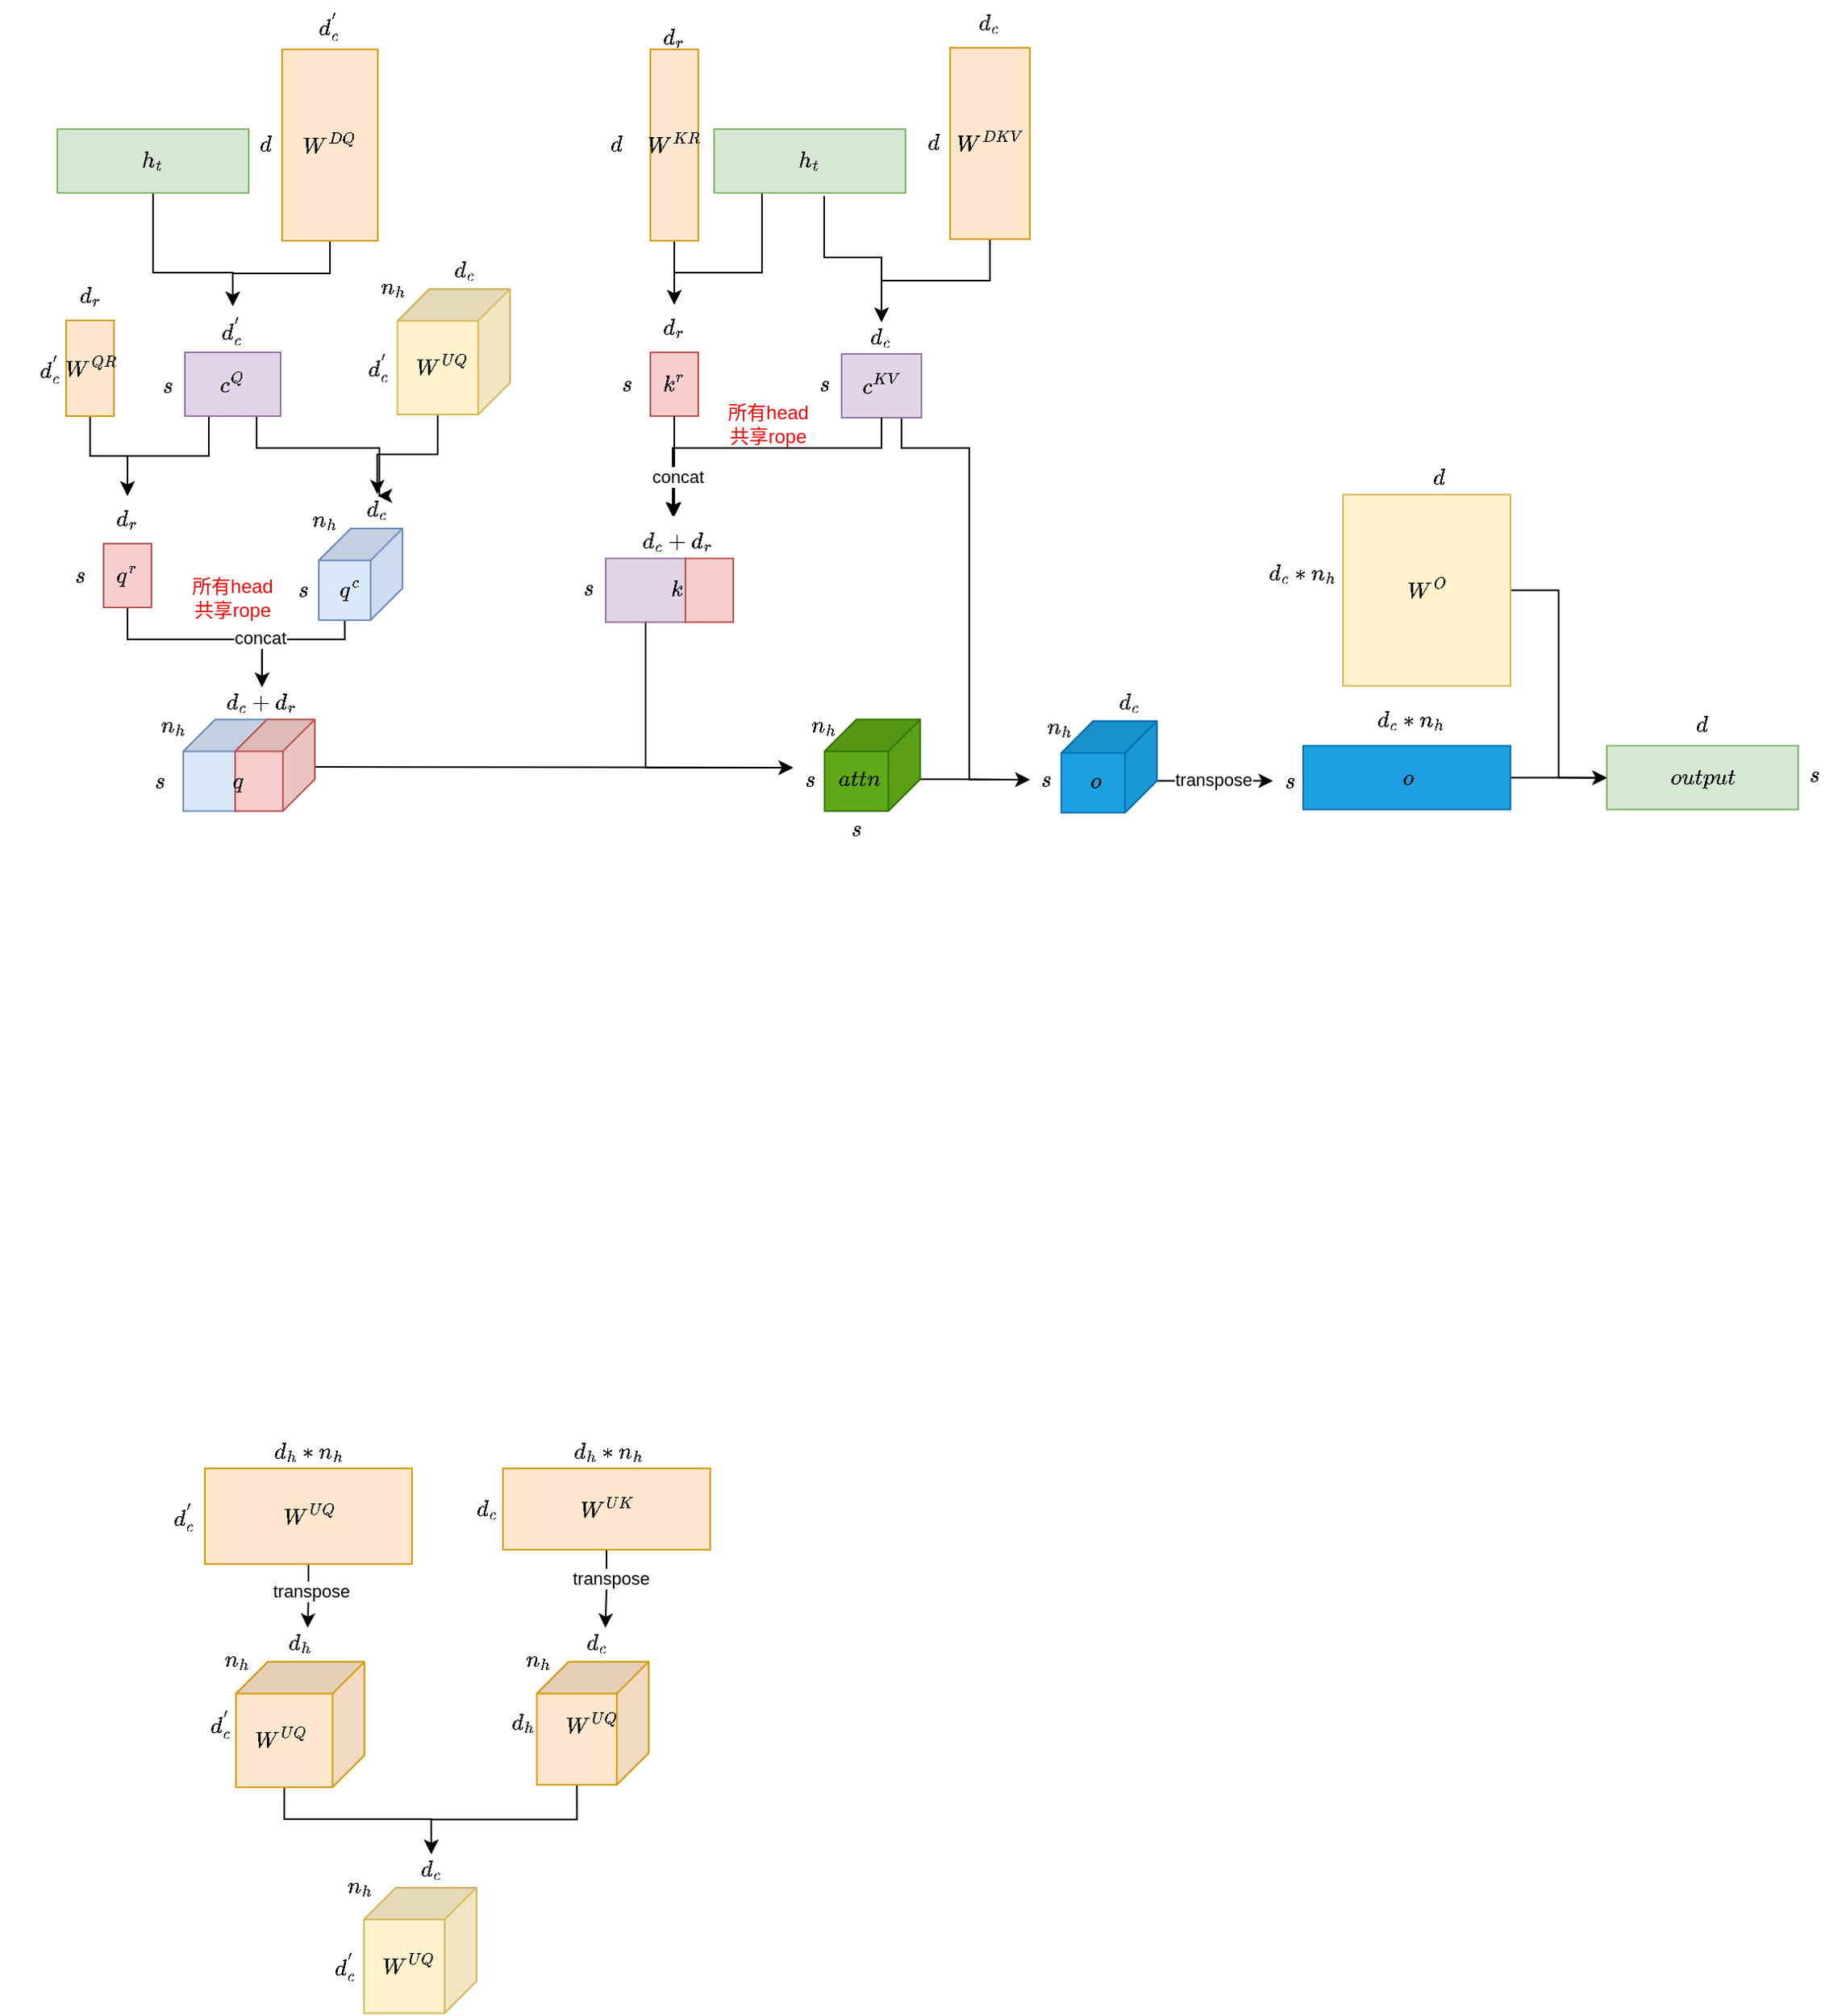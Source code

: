 <mxfile version="24.4.4" type="github" pages="2">
  <diagram name="第 1 页" id="KB3aRlgGFEXAsh1E03ZT">
    <mxGraphModel dx="1434" dy="720" grid="1" gridSize="10" guides="1" tooltips="1" connect="1" arrows="1" fold="1" page="1" pageScale="1" pageWidth="827" pageHeight="1169" math="1" shadow="0">
      <root>
        <mxCell id="0" />
        <mxCell id="1" parent="0" />
        <mxCell id="K8XGa-13zpSZUxeWupiR-2" style="edgeStyle=orthogonalEdgeStyle;rounded=0;orthogonalLoop=1;jettySize=auto;html=1;exitX=0.5;exitY=1;exitDx=0;exitDy=0;entryX=0.5;entryY=0;entryDx=0;entryDy=0;" edge="1" parent="1" source="K8XGa-13zpSZUxeWupiR-3" target="K8XGa-13zpSZUxeWupiR-21">
          <mxGeometry relative="1" as="geometry" />
        </mxCell>
        <mxCell id="K8XGa-13zpSZUxeWupiR-3" value="$$W^{DKV}$$" style="rounded=0;whiteSpace=wrap;html=1;fillColor=#ffe6cc;strokeColor=#d79b00;" vertex="1" parent="1">
          <mxGeometry x="628" y="869" width="50" height="120" as="geometry" />
        </mxCell>
        <mxCell id="K8XGa-13zpSZUxeWupiR-4" style="edgeStyle=orthogonalEdgeStyle;rounded=0;orthogonalLoop=1;jettySize=auto;html=1;exitX=0.5;exitY=1;exitDx=0;exitDy=0;entryX=0.5;entryY=0;entryDx=0;entryDy=0;" edge="1" parent="1" source="K8XGa-13zpSZUxeWupiR-5" target="K8XGa-13zpSZUxeWupiR-20">
          <mxGeometry relative="1" as="geometry" />
        </mxCell>
        <mxCell id="K8XGa-13zpSZUxeWupiR-5" value="$$W^{DQ}$$" style="rounded=0;whiteSpace=wrap;html=1;fillColor=#ffe6cc;strokeColor=#d79b00;" vertex="1" parent="1">
          <mxGeometry x="209" y="870" width="60" height="120" as="geometry" />
        </mxCell>
        <mxCell id="K8XGa-13zpSZUxeWupiR-6" style="edgeStyle=orthogonalEdgeStyle;rounded=0;orthogonalLoop=1;jettySize=auto;html=1;exitX=0.5;exitY=1;exitDx=0;exitDy=0;entryX=0.5;entryY=0;entryDx=0;entryDy=0;" edge="1" parent="1" source="K8XGa-13zpSZUxeWupiR-7" target="K8XGa-13zpSZUxeWupiR-20">
          <mxGeometry relative="1" as="geometry">
            <Array as="points">
              <mxPoint x="128" y="1010" />
              <mxPoint x="178" y="1010" />
            </Array>
          </mxGeometry>
        </mxCell>
        <mxCell id="K8XGa-13zpSZUxeWupiR-7" value="$$h_t$$" style="rounded=0;whiteSpace=wrap;html=1;fillColor=#d5e8d4;strokeColor=#82b366;" vertex="1" parent="1">
          <mxGeometry x="68" y="920" width="120" height="40" as="geometry" />
        </mxCell>
        <mxCell id="K8XGa-13zpSZUxeWupiR-8" style="edgeStyle=orthogonalEdgeStyle;rounded=0;orthogonalLoop=1;jettySize=auto;html=1;exitX=0.75;exitY=1;exitDx=0;exitDy=0;entryX=0.5;entryY=0;entryDx=0;entryDy=0;" edge="1" parent="1" source="K8XGa-13zpSZUxeWupiR-10">
          <mxGeometry relative="1" as="geometry">
            <mxPoint x="269" y="1150" as="targetPoint" />
            <Array as="points">
              <mxPoint x="193" y="1120" />
              <mxPoint x="270" y="1120" />
            </Array>
          </mxGeometry>
        </mxCell>
        <mxCell id="K8XGa-13zpSZUxeWupiR-9" style="edgeStyle=orthogonalEdgeStyle;rounded=0;orthogonalLoop=1;jettySize=auto;html=1;exitX=0.25;exitY=1;exitDx=0;exitDy=0;entryX=0.5;entryY=0;entryDx=0;entryDy=0;" edge="1" parent="1" source="K8XGa-13zpSZUxeWupiR-10" target="K8XGa-13zpSZUxeWupiR-42">
          <mxGeometry relative="1" as="geometry" />
        </mxCell>
        <mxCell id="K8XGa-13zpSZUxeWupiR-10" value="$$c^Q$$" style="rounded=0;whiteSpace=wrap;html=1;fillColor=#e1d5e7;strokeColor=#9673a6;" vertex="1" parent="1">
          <mxGeometry x="148" y="1060" width="60" height="40" as="geometry" />
        </mxCell>
        <mxCell id="VamQXiNkTEbyO-grzjpX-7" style="edgeStyle=orthogonalEdgeStyle;rounded=0;orthogonalLoop=1;jettySize=auto;html=1;exitX=0.75;exitY=1;exitDx=0;exitDy=0;entryX=0;entryY=0.5;entryDx=0;entryDy=0;" edge="1" parent="1" source="K8XGa-13zpSZUxeWupiR-13" target="K8XGa-13zpSZUxeWupiR-104">
          <mxGeometry relative="1" as="geometry">
            <Array as="points">
              <mxPoint x="598" y="1120" />
              <mxPoint x="640" y="1120" />
              <mxPoint x="640" y="1328" />
            </Array>
          </mxGeometry>
        </mxCell>
        <mxCell id="K8XGa-13zpSZUxeWupiR-13" value="$$c^{KV}$$" style="rounded=0;whiteSpace=wrap;html=1;fillColor=#e1d5e7;strokeColor=#9673a6;" vertex="1" parent="1">
          <mxGeometry x="560" y="1061" width="50" height="40" as="geometry" />
        </mxCell>
        <mxCell id="K8XGa-13zpSZUxeWupiR-14" value="$$d_c^{&#39;}$$" style="text;html=1;align=center;verticalAlign=middle;whiteSpace=wrap;rounded=0;" vertex="1" parent="1">
          <mxGeometry x="229" y="840" width="20" height="30" as="geometry" />
        </mxCell>
        <mxCell id="K8XGa-13zpSZUxeWupiR-15" value="$$d$$" style="text;html=1;align=center;verticalAlign=middle;whiteSpace=wrap;rounded=0;" vertex="1" parent="1">
          <mxGeometry x="189" y="915" width="20" height="30" as="geometry" />
        </mxCell>
        <mxCell id="K8XGa-13zpSZUxeWupiR-16" value="$$d_c$$" style="text;html=1;align=center;verticalAlign=middle;whiteSpace=wrap;rounded=0;" vertex="1" parent="1">
          <mxGeometry x="643" y="839" width="20" height="30" as="geometry" />
        </mxCell>
        <mxCell id="K8XGa-13zpSZUxeWupiR-17" value="$$d$$" style="text;html=1;align=center;verticalAlign=middle;whiteSpace=wrap;rounded=0;" vertex="1" parent="1">
          <mxGeometry x="608" y="914" width="20" height="30" as="geometry" />
        </mxCell>
        <mxCell id="K8XGa-13zpSZUxeWupiR-18" value="$$s$$" style="text;html=1;align=center;verticalAlign=middle;whiteSpace=wrap;rounded=0;" vertex="1" parent="1">
          <mxGeometry x="127" y="1066" width="21" height="30" as="geometry" />
        </mxCell>
        <mxCell id="K8XGa-13zpSZUxeWupiR-19" value="$$s$$" style="text;html=1;align=center;verticalAlign=middle;whiteSpace=wrap;rounded=0;" vertex="1" parent="1">
          <mxGeometry x="539" y="1065" width="21" height="30" as="geometry" />
        </mxCell>
        <mxCell id="K8XGa-13zpSZUxeWupiR-20" value="$$d_c^{&#39;}$$" style="text;html=1;align=center;verticalAlign=middle;whiteSpace=wrap;rounded=0;" vertex="1" parent="1">
          <mxGeometry x="168" y="1031" width="20" height="30" as="geometry" />
        </mxCell>
        <mxCell id="K8XGa-13zpSZUxeWupiR-21" value="$$d_c$$" style="text;html=1;align=center;verticalAlign=middle;whiteSpace=wrap;rounded=0;" vertex="1" parent="1">
          <mxGeometry x="575" y="1041" width="20" height="19" as="geometry" />
        </mxCell>
        <mxCell id="K8XGa-13zpSZUxeWupiR-25" style="edgeStyle=orthogonalEdgeStyle;rounded=0;orthogonalLoop=1;jettySize=auto;html=1;exitX=0.5;exitY=1;exitDx=0;exitDy=0;entryX=0.5;entryY=0;entryDx=0;entryDy=0;" edge="1" parent="1" source="K8XGa-13zpSZUxeWupiR-26" target="K8XGa-13zpSZUxeWupiR-42">
          <mxGeometry relative="1" as="geometry" />
        </mxCell>
        <mxCell id="K8XGa-13zpSZUxeWupiR-26" value="$$W^{QR}$$" style="rounded=0;whiteSpace=wrap;html=1;fillColor=#ffe6cc;strokeColor=#d79b00;" vertex="1" parent="1">
          <mxGeometry x="73.5" y="1040" width="30" height="60" as="geometry" />
        </mxCell>
        <mxCell id="K8XGa-13zpSZUxeWupiR-28" value="$$d_r$$" style="text;html=1;align=center;verticalAlign=middle;whiteSpace=wrap;rounded=0;" vertex="1" parent="1">
          <mxGeometry x="78.5" y="1010" width="20" height="30" as="geometry" />
        </mxCell>
        <mxCell id="K8XGa-13zpSZUxeWupiR-29" value="$$d_c^{&#39;}$$" style="text;html=1;align=center;verticalAlign=middle;whiteSpace=wrap;rounded=0;" vertex="1" parent="1">
          <mxGeometry x="53.5" y="1055" width="20" height="30" as="geometry" />
        </mxCell>
        <mxCell id="5WB3srxRBoUS61hd9KDc-13" style="edgeStyle=orthogonalEdgeStyle;rounded=0;orthogonalLoop=1;jettySize=auto;html=1;exitX=0;exitY=0;exitDx=57.5;exitDy=36.25;exitPerimeter=0;entryX=0.5;entryY=0;entryDx=0;entryDy=0;" edge="1" parent="1" source="K8XGa-13zpSZUxeWupiR-33" target="K8XGa-13zpSZUxeWupiR-46">
          <mxGeometry relative="1" as="geometry">
            <Array as="points">
              <mxPoint x="248" y="1240" />
              <mxPoint x="196" y="1240" />
            </Array>
          </mxGeometry>
        </mxCell>
        <mxCell id="K8XGa-13zpSZUxeWupiR-33" value="" style="shape=cube;whiteSpace=wrap;html=1;boundedLbl=1;backgroundOutline=1;darkOpacity=0.05;darkOpacity2=0.1;fillColor=#dae8fc;strokeColor=#6c8ebf;rotation=90;" vertex="1" parent="1">
          <mxGeometry x="229.5" y="1173" width="57.5" height="52.5" as="geometry" />
        </mxCell>
        <mxCell id="K8XGa-13zpSZUxeWupiR-34" value="$$n_h$$" style="text;html=1;align=center;verticalAlign=middle;whiteSpace=wrap;rounded=0;" vertex="1" parent="1">
          <mxGeometry x="226.25" y="1152.75" width="20" height="23.5" as="geometry" />
        </mxCell>
        <mxCell id="K8XGa-13zpSZUxeWupiR-35" value="$$s$$" style="text;html=1;align=center;verticalAlign=middle;whiteSpace=wrap;rounded=0;" vertex="1" parent="1">
          <mxGeometry x="212.25" y="1194.25" width="21" height="30" as="geometry" />
        </mxCell>
        <mxCell id="K8XGa-13zpSZUxeWupiR-37" value="$$d_c$$" style="text;html=1;align=center;verticalAlign=middle;whiteSpace=wrap;rounded=0;" vertex="1" parent="1">
          <mxGeometry x="258.7" y="1149" width="20" height="20" as="geometry" />
        </mxCell>
        <mxCell id="5WB3srxRBoUS61hd9KDc-14" style="edgeStyle=orthogonalEdgeStyle;rounded=0;orthogonalLoop=1;jettySize=auto;html=1;exitX=0.5;exitY=1;exitDx=0;exitDy=0;entryX=0.5;entryY=0;entryDx=0;entryDy=0;" edge="1" parent="1" source="K8XGa-13zpSZUxeWupiR-40" target="K8XGa-13zpSZUxeWupiR-46">
          <mxGeometry relative="1" as="geometry">
            <Array as="points">
              <mxPoint x="112" y="1240" />
              <mxPoint x="196" y="1240" />
            </Array>
          </mxGeometry>
        </mxCell>
        <mxCell id="5WB3srxRBoUS61hd9KDc-15" value="concat" style="edgeLabel;html=1;align=center;verticalAlign=middle;resizable=0;points=[];" vertex="1" connectable="0" parent="5WB3srxRBoUS61hd9KDc-14">
          <mxGeometry x="0.324" y="-1" relative="1" as="geometry">
            <mxPoint x="14" y="-2" as="offset" />
          </mxGeometry>
        </mxCell>
        <mxCell id="K8XGa-13zpSZUxeWupiR-40" value="$$q^r$$" style="rounded=0;whiteSpace=wrap;html=1;fillColor=#f8cecc;strokeColor=#b85450;" vertex="1" parent="1">
          <mxGeometry x="97" y="1180" width="30" height="40" as="geometry" />
        </mxCell>
        <mxCell id="K8XGa-13zpSZUxeWupiR-41" value="$$s$$" style="text;html=1;align=center;verticalAlign=middle;whiteSpace=wrap;rounded=0;" vertex="1" parent="1">
          <mxGeometry x="72.25" y="1185" width="21" height="30" as="geometry" />
        </mxCell>
        <mxCell id="K8XGa-13zpSZUxeWupiR-42" value="$$d_r$$" style="text;html=1;align=center;verticalAlign=middle;whiteSpace=wrap;rounded=0;" vertex="1" parent="1">
          <mxGeometry x="102" y="1150" width="20" height="30" as="geometry" />
        </mxCell>
        <mxCell id="K8XGa-13zpSZUxeWupiR-43" value="" style="shape=cube;whiteSpace=wrap;html=1;boundedLbl=1;backgroundOutline=1;darkOpacity=0.05;darkOpacity2=0.1;fillColor=#dae8fc;strokeColor=#6c8ebf;rotation=90;" vertex="1" parent="1">
          <mxGeometry x="145.5" y="1291.75" width="57.5" height="54.5" as="geometry" />
        </mxCell>
        <mxCell id="K8XGa-13zpSZUxeWupiR-44" value="$$n_h$$" style="text;html=1;align=center;verticalAlign=middle;whiteSpace=wrap;rounded=0;" vertex="1" parent="1">
          <mxGeometry x="130.75" y="1279" width="20" height="30" as="geometry" />
        </mxCell>
        <mxCell id="K8XGa-13zpSZUxeWupiR-45" value="$$s$$" style="text;html=1;align=center;verticalAlign=middle;whiteSpace=wrap;rounded=0;" vertex="1" parent="1">
          <mxGeometry x="121.75" y="1314" width="21" height="30" as="geometry" />
        </mxCell>
        <mxCell id="K8XGa-13zpSZUxeWupiR-46" value="$$d_c+d_r$$" style="text;html=1;align=center;verticalAlign=middle;whiteSpace=wrap;rounded=0;" vertex="1" parent="1">
          <mxGeometry x="173.25" y="1270" width="46.25" height="20" as="geometry" />
        </mxCell>
        <mxCell id="5WB3srxRBoUS61hd9KDc-22" style="edgeStyle=orthogonalEdgeStyle;rounded=0;orthogonalLoop=1;jettySize=auto;html=1;entryX=0;entryY=0.25;entryDx=0;entryDy=0;" edge="1" parent="1" target="K8XGa-13zpSZUxeWupiR-97">
          <mxGeometry relative="1" as="geometry">
            <mxPoint x="230" y="1320" as="sourcePoint" />
          </mxGeometry>
        </mxCell>
        <mxCell id="K8XGa-13zpSZUxeWupiR-47" value="" style="shape=cube;whiteSpace=wrap;html=1;boundedLbl=1;backgroundOutline=1;darkOpacity=0.05;darkOpacity2=0.1;fillColor=#f8cecc;strokeColor=#b85450;rotation=90;" vertex="1" parent="1">
          <mxGeometry x="175.75" y="1294" width="57.5" height="50" as="geometry" />
        </mxCell>
        <mxCell id="K8XGa-13zpSZUxeWupiR-49" value="$$q$$" style="text;html=1;align=center;verticalAlign=middle;whiteSpace=wrap;rounded=0;" vertex="1" parent="1">
          <mxGeometry x="150.75" y="1314" width="60" height="30" as="geometry" />
        </mxCell>
        <mxCell id="K8XGa-13zpSZUxeWupiR-50" value="所有head共享rope" style="text;html=1;align=center;verticalAlign=middle;whiteSpace=wrap;rounded=0;fontColor=#ed0202;" vertex="1" parent="1">
          <mxGeometry x="148" y="1199.25" width="60" height="30" as="geometry" />
        </mxCell>
        <mxCell id="K8XGa-13zpSZUxeWupiR-51" style="edgeStyle=orthogonalEdgeStyle;rounded=0;orthogonalLoop=1;jettySize=auto;html=1;exitX=0.5;exitY=1;exitDx=0;exitDy=0;entryX=0.5;entryY=0;entryDx=0;entryDy=0;" edge="1" parent="1" source="K8XGa-13zpSZUxeWupiR-52" target="K8XGa-13zpSZUxeWupiR-59">
          <mxGeometry relative="1" as="geometry" />
        </mxCell>
        <mxCell id="K8XGa-13zpSZUxeWupiR-52" value="$$W^{KR}$$" style="rounded=0;whiteSpace=wrap;html=1;fillColor=#ffe6cc;strokeColor=#d79b00;" vertex="1" parent="1">
          <mxGeometry x="440" y="870" width="30" height="120" as="geometry" />
        </mxCell>
        <mxCell id="K8XGa-13zpSZUxeWupiR-53" value="$$d_r$$" style="text;html=1;align=center;verticalAlign=middle;whiteSpace=wrap;rounded=0;" vertex="1" parent="1">
          <mxGeometry x="445" y="848" width="20" height="30" as="geometry" />
        </mxCell>
        <mxCell id="K8XGa-13zpSZUxeWupiR-54" value="$$d$$" style="text;html=1;align=center;verticalAlign=middle;whiteSpace=wrap;rounded=0;" vertex="1" parent="1">
          <mxGeometry x="409" y="915" width="20" height="30" as="geometry" />
        </mxCell>
        <mxCell id="K8XGa-13zpSZUxeWupiR-57" value="$$k^r$$" style="rounded=0;whiteSpace=wrap;html=1;fillColor=#f8cecc;strokeColor=#b85450;" vertex="1" parent="1">
          <mxGeometry x="440" y="1060" width="30" height="40" as="geometry" />
        </mxCell>
        <mxCell id="K8XGa-13zpSZUxeWupiR-58" value="$$s$$" style="text;html=1;align=center;verticalAlign=middle;whiteSpace=wrap;rounded=0;" vertex="1" parent="1">
          <mxGeometry x="415.25" y="1065" width="21" height="30" as="geometry" />
        </mxCell>
        <mxCell id="K8XGa-13zpSZUxeWupiR-59" value="$$d_r$$" style="text;html=1;align=center;verticalAlign=middle;whiteSpace=wrap;rounded=0;" vertex="1" parent="1">
          <mxGeometry x="445" y="1030" width="20" height="30" as="geometry" />
        </mxCell>
        <mxCell id="K8XGa-13zpSZUxeWupiR-71" value="&lt;span style=&quot;color: rgb(0, 0, 0); font-family: Helvetica; font-size: 12px; font-style: normal; font-variant-ligatures: normal; font-variant-caps: normal; font-weight: 400; letter-spacing: normal; orphans: 2; text-align: center; text-indent: 0px; text-transform: none; widows: 2; word-spacing: 0px; -webkit-text-stroke-width: 0px; white-space: normal; background-color: rgb(251, 251, 251); text-decoration-thickness: initial; text-decoration-style: initial; text-decoration-color: initial; display: inline !important; float: none;&quot;&gt;$$q^c$$&lt;/span&gt;" style="text;html=1;align=center;verticalAlign=middle;whiteSpace=wrap;rounded=0;" vertex="1" parent="1">
          <mxGeometry x="236" y="1199.25" width="30" height="20" as="geometry" />
        </mxCell>
        <mxCell id="K8XGa-13zpSZUxeWupiR-93" value="所有head共享rope" style="text;html=1;align=center;verticalAlign=middle;whiteSpace=wrap;rounded=0;fontColor=#ed0202;" vertex="1" parent="1">
          <mxGeometry x="483.5" y="1090" width="60" height="30" as="geometry" />
        </mxCell>
        <mxCell id="VamQXiNkTEbyO-grzjpX-5" style="edgeStyle=orthogonalEdgeStyle;rounded=0;orthogonalLoop=1;jettySize=auto;html=1;exitX=0;exitY=0;exitDx=37.5;exitDy=0;exitPerimeter=0;entryX=0;entryY=0.5;entryDx=0;entryDy=0;" edge="1" parent="1" source="K8XGa-13zpSZUxeWupiR-95" target="K8XGa-13zpSZUxeWupiR-104">
          <mxGeometry relative="1" as="geometry" />
        </mxCell>
        <mxCell id="K8XGa-13zpSZUxeWupiR-95" value="" style="shape=cube;whiteSpace=wrap;html=1;boundedLbl=1;backgroundOutline=1;darkOpacity=0.05;darkOpacity2=0.1;fillColor=#60a917;strokeColor=#2D7600;rotation=90;fontColor=#ffffff;" vertex="1" parent="1">
          <mxGeometry x="550.5" y="1289" width="57.5" height="60" as="geometry" />
        </mxCell>
        <mxCell id="K8XGa-13zpSZUxeWupiR-96" value="$$n_h$$" style="text;html=1;align=center;verticalAlign=middle;whiteSpace=wrap;rounded=0;" vertex="1" parent="1">
          <mxGeometry x="538.5" y="1279" width="20" height="30" as="geometry" />
        </mxCell>
        <mxCell id="K8XGa-13zpSZUxeWupiR-97" value="$$s$$" style="text;html=1;align=center;verticalAlign=middle;whiteSpace=wrap;rounded=0;" vertex="1" parent="1">
          <mxGeometry x="529.5" y="1313" width="21" height="30" as="geometry" />
        </mxCell>
        <mxCell id="K8XGa-13zpSZUxeWupiR-98" value="$$s$$" style="text;html=1;align=center;verticalAlign=middle;whiteSpace=wrap;rounded=0;" vertex="1" parent="1">
          <mxGeometry x="538.5" y="1349" width="60" height="20" as="geometry" />
        </mxCell>
        <mxCell id="K8XGa-13zpSZUxeWupiR-99" value="$$attn$$" style="text;html=1;align=center;verticalAlign=middle;whiteSpace=wrap;rounded=0;" vertex="1" parent="1">
          <mxGeometry x="540.5" y="1313" width="60" height="30" as="geometry" />
        </mxCell>
        <mxCell id="K8XGa-13zpSZUxeWupiR-100" style="edgeStyle=orthogonalEdgeStyle;rounded=0;orthogonalLoop=1;jettySize=auto;html=1;exitX=0;exitY=0;exitDx=37.5;exitDy=0;exitPerimeter=0;entryX=0;entryY=0.5;entryDx=0;entryDy=0;" edge="1" parent="1" source="K8XGa-13zpSZUxeWupiR-102" target="K8XGa-13zpSZUxeWupiR-113">
          <mxGeometry relative="1" as="geometry" />
        </mxCell>
        <mxCell id="K8XGa-13zpSZUxeWupiR-101" value="transpose" style="edgeLabel;html=1;align=center;verticalAlign=middle;resizable=0;points=[];" vertex="1" connectable="0" parent="K8XGa-13zpSZUxeWupiR-100">
          <mxGeometry x="-0.356" y="-2" relative="1" as="geometry">
            <mxPoint x="11" y="-3" as="offset" />
          </mxGeometry>
        </mxCell>
        <mxCell id="K8XGa-13zpSZUxeWupiR-102" value="" style="shape=cube;whiteSpace=wrap;html=1;boundedLbl=1;backgroundOutline=1;darkOpacity=0.05;darkOpacity2=0.1;fillColor=#1ba1e2;strokeColor=#006EAF;rotation=90;fontColor=#ffffff;" vertex="1" parent="1">
          <mxGeometry x="699" y="1290.04" width="57.5" height="60" as="geometry" />
        </mxCell>
        <mxCell id="K8XGa-13zpSZUxeWupiR-103" value="$$n_h$$" style="text;html=1;align=center;verticalAlign=middle;whiteSpace=wrap;rounded=0;" vertex="1" parent="1">
          <mxGeometry x="687" y="1280.04" width="20" height="30" as="geometry" />
        </mxCell>
        <mxCell id="K8XGa-13zpSZUxeWupiR-104" value="$$s$$" style="text;html=1;align=center;verticalAlign=middle;whiteSpace=wrap;rounded=0;" vertex="1" parent="1">
          <mxGeometry x="678" y="1313.04" width="21" height="30" as="geometry" />
        </mxCell>
        <mxCell id="K8XGa-13zpSZUxeWupiR-105" value="$$d_c$$" style="text;html=1;align=center;verticalAlign=middle;whiteSpace=wrap;rounded=0;" vertex="1" parent="1">
          <mxGeometry x="724" y="1270" width="32.5" height="20" as="geometry" />
        </mxCell>
        <mxCell id="K8XGa-13zpSZUxeWupiR-106" value="$$o$$" style="text;html=1;align=center;verticalAlign=middle;whiteSpace=wrap;rounded=0;" vertex="1" parent="1">
          <mxGeometry x="689" y="1314.04" width="60" height="30" as="geometry" />
        </mxCell>
        <mxCell id="Ca3nFOIDCzYMOTbArSHD-5" style="edgeStyle=orthogonalEdgeStyle;rounded=0;orthogonalLoop=1;jettySize=auto;html=1;exitX=1;exitY=0.5;exitDx=0;exitDy=0;" edge="1" parent="1" source="K8XGa-13zpSZUxeWupiR-112">
          <mxGeometry relative="1" as="geometry">
            <mxPoint x="1040" y="1327" as="targetPoint" />
          </mxGeometry>
        </mxCell>
        <mxCell id="K8XGa-13zpSZUxeWupiR-112" value="$$o$$" style="rounded=0;whiteSpace=wrap;html=1;fillColor=#1ba1e2;strokeColor=#006EAF;fontColor=#050505;" vertex="1" parent="1">
          <mxGeometry x="849.5" y="1306.75" width="130" height="40" as="geometry" />
        </mxCell>
        <mxCell id="K8XGa-13zpSZUxeWupiR-113" value="$$s$$" style="text;html=1;align=center;verticalAlign=middle;whiteSpace=wrap;rounded=0;" vertex="1" parent="1">
          <mxGeometry x="830.5" y="1313.75" width="21" height="30" as="geometry" />
        </mxCell>
        <mxCell id="K8XGa-13zpSZUxeWupiR-114" value="$${d_c}*{n_h}$$" style="text;html=1;align=center;verticalAlign=middle;whiteSpace=wrap;rounded=0;" vertex="1" parent="1">
          <mxGeometry x="894.5" y="1276.25" width="44" height="30" as="geometry" />
        </mxCell>
        <mxCell id="K8XGa-13zpSZUxeWupiR-115" value="$$output$$" style="rounded=0;whiteSpace=wrap;html=1;fillColor=#d5e8d4;strokeColor=#82b366;" vertex="1" parent="1">
          <mxGeometry x="1040" y="1306.75" width="120" height="40" as="geometry" />
        </mxCell>
        <mxCell id="K8XGa-13zpSZUxeWupiR-116" value="$$s$$" style="text;html=1;align=center;verticalAlign=middle;whiteSpace=wrap;rounded=0;" vertex="1" parent="1">
          <mxGeometry x="1160" y="1310.04" width="20" height="30" as="geometry" />
        </mxCell>
        <mxCell id="K8XGa-13zpSZUxeWupiR-117" value="$$d$$" style="text;html=1;align=center;verticalAlign=middle;whiteSpace=wrap;rounded=0;" vertex="1" parent="1">
          <mxGeometry x="1090" y="1286.5" width="20" height="15" as="geometry" />
        </mxCell>
        <mxCell id="K8XGa-13zpSZUxeWupiR-119" style="edgeStyle=orthogonalEdgeStyle;rounded=0;orthogonalLoop=1;jettySize=auto;html=1;exitX=0.575;exitY=1.05;exitDx=0;exitDy=0;entryX=0.5;entryY=0;entryDx=0;entryDy=0;exitPerimeter=0;" edge="1" parent="1" source="K8XGa-13zpSZUxeWupiR-121" target="K8XGa-13zpSZUxeWupiR-21">
          <mxGeometry relative="1" as="geometry" />
        </mxCell>
        <mxCell id="K8XGa-13zpSZUxeWupiR-120" style="edgeStyle=orthogonalEdgeStyle;rounded=0;orthogonalLoop=1;jettySize=auto;html=1;exitX=0.25;exitY=1;exitDx=0;exitDy=0;entryX=0.5;entryY=0;entryDx=0;entryDy=0;" edge="1" parent="1" source="K8XGa-13zpSZUxeWupiR-121" target="K8XGa-13zpSZUxeWupiR-59">
          <mxGeometry relative="1" as="geometry">
            <Array as="points">
              <mxPoint x="510" y="1010" />
              <mxPoint x="455" y="1010" />
            </Array>
          </mxGeometry>
        </mxCell>
        <mxCell id="K8XGa-13zpSZUxeWupiR-121" value="$$h_t$$" style="rounded=0;whiteSpace=wrap;html=1;fillColor=#d5e8d4;strokeColor=#82b366;" vertex="1" parent="1">
          <mxGeometry x="480" y="920" width="120" height="40" as="geometry" />
        </mxCell>
        <mxCell id="K8XGa-13zpSZUxeWupiR-145" style="edgeStyle=orthogonalEdgeStyle;rounded=0;orthogonalLoop=1;jettySize=auto;html=1;exitX=0.5;exitY=1;exitDx=0;exitDy=0;entryX=0.75;entryY=0;entryDx=0;entryDy=0;" edge="1" parent="1" source="K8XGa-13zpSZUxeWupiR-128" target="K8XGa-13zpSZUxeWupiR-137">
          <mxGeometry relative="1" as="geometry" />
        </mxCell>
        <mxCell id="K8XGa-13zpSZUxeWupiR-147" value="transpose" style="edgeLabel;html=1;align=center;verticalAlign=middle;resizable=0;points=[];" vertex="1" connectable="0" parent="K8XGa-13zpSZUxeWupiR-145">
          <mxGeometry x="-0.161" y="1" relative="1" as="geometry">
            <mxPoint as="offset" />
          </mxGeometry>
        </mxCell>
        <mxCell id="K8XGa-13zpSZUxeWupiR-128" value="$$W^{UQ}$$" style="rounded=0;whiteSpace=wrap;html=1;fillColor=#ffe6cc;strokeColor=#d79b00;" vertex="1" parent="1">
          <mxGeometry x="160.5" y="1760" width="130" height="60" as="geometry" />
        </mxCell>
        <mxCell id="K8XGa-13zpSZUxeWupiR-129" value="$$d_c^{&#39;}$$" style="text;html=1;align=center;verticalAlign=middle;whiteSpace=wrap;rounded=0;" vertex="1" parent="1">
          <mxGeometry x="138.25" y="1780" width="20" height="20" as="geometry" />
        </mxCell>
        <mxCell id="K8XGa-13zpSZUxeWupiR-130" value="$${d_h}*{n_h}$$" style="text;html=1;align=center;verticalAlign=middle;whiteSpace=wrap;rounded=0;" vertex="1" parent="1">
          <mxGeometry x="205.5" y="1740" width="40" height="20" as="geometry" />
        </mxCell>
        <mxCell id="K8XGa-13zpSZUxeWupiR-146" style="edgeStyle=orthogonalEdgeStyle;rounded=0;orthogonalLoop=1;jettySize=auto;html=1;exitX=0.5;exitY=1;exitDx=0;exitDy=0;entryX=0.75;entryY=0;entryDx=0;entryDy=0;" edge="1" parent="1" source="K8XGa-13zpSZUxeWupiR-131" target="K8XGa-13zpSZUxeWupiR-143">
          <mxGeometry relative="1" as="geometry">
            <mxPoint x="413" y="1850" as="targetPoint" />
          </mxGeometry>
        </mxCell>
        <mxCell id="K8XGa-13zpSZUxeWupiR-148" value="transpose" style="edgeLabel;html=1;align=center;verticalAlign=middle;resizable=0;points=[];" vertex="1" connectable="0" parent="K8XGa-13zpSZUxeWupiR-146">
          <mxGeometry x="-0.276" y="2" relative="1" as="geometry">
            <mxPoint as="offset" />
          </mxGeometry>
        </mxCell>
        <mxCell id="K8XGa-13zpSZUxeWupiR-131" value="$$W^{UK}$$" style="rounded=0;whiteSpace=wrap;html=1;fillColor=#ffe6cc;strokeColor=#d79b00;" vertex="1" parent="1">
          <mxGeometry x="347.5" y="1760" width="130" height="51" as="geometry" />
        </mxCell>
        <mxCell id="K8XGa-13zpSZUxeWupiR-132" value="$$d_c$$" style="text;html=1;align=center;verticalAlign=middle;whiteSpace=wrap;rounded=0;" vertex="1" parent="1">
          <mxGeometry x="327.5" y="1775.5" width="20" height="20" as="geometry" />
        </mxCell>
        <mxCell id="K8XGa-13zpSZUxeWupiR-133" value="$${d_h}*{n_h}$$" style="text;html=1;align=center;verticalAlign=middle;whiteSpace=wrap;rounded=0;" vertex="1" parent="1">
          <mxGeometry x="394" y="1740" width="40" height="20" as="geometry" />
        </mxCell>
        <mxCell id="K8XGa-13zpSZUxeWupiR-156" style="edgeStyle=orthogonalEdgeStyle;rounded=0;orthogonalLoop=1;jettySize=auto;html=1;exitX=0;exitY=0;exitDx=78.75;exitDy=50.315;exitPerimeter=0;entryX=0.5;entryY=0;entryDx=0;entryDy=0;" edge="1" parent="1" source="K8XGa-13zpSZUxeWupiR-134" target="K8XGa-13zpSZUxeWupiR-154">
          <mxGeometry relative="1" as="geometry">
            <Array as="points">
              <mxPoint x="210" y="1980" />
              <mxPoint x="303" y="1980" />
            </Array>
          </mxGeometry>
        </mxCell>
        <mxCell id="K8XGa-13zpSZUxeWupiR-134" value="" style="shape=cube;whiteSpace=wrap;html=1;boundedLbl=1;backgroundOutline=1;darkOpacity=0.05;darkOpacity2=0.1;fillColor=#ffe6cc;strokeColor=#d79b00;rotation=90;" vertex="1" parent="1">
          <mxGeometry x="180.95" y="1880.32" width="78.75" height="80.63" as="geometry" />
        </mxCell>
        <mxCell id="K8XGa-13zpSZUxeWupiR-135" value="$$d_c^{&#39;}$$" style="text;html=1;align=center;verticalAlign=middle;whiteSpace=wrap;rounded=0;" vertex="1" parent="1">
          <mxGeometry x="161.25" y="1910" width="20" height="20" as="geometry" />
        </mxCell>
        <mxCell id="K8XGa-13zpSZUxeWupiR-136" value="$${n_h}$$" style="text;html=1;align=center;verticalAlign=middle;whiteSpace=wrap;rounded=0;" vertex="1" parent="1">
          <mxGeometry x="171.25" y="1870" width="20" height="20" as="geometry" />
        </mxCell>
        <mxCell id="K8XGa-13zpSZUxeWupiR-137" value="$${d_h}$$" style="text;html=1;align=center;verticalAlign=middle;whiteSpace=wrap;rounded=0;" vertex="1" parent="1">
          <mxGeometry x="210" y="1860" width="20" height="20" as="geometry" />
        </mxCell>
        <mxCell id="K8XGa-13zpSZUxeWupiR-138" value="$$W^{UQ}$$" style="text;html=1;align=center;verticalAlign=middle;whiteSpace=wrap;rounded=0;" vertex="1" parent="1">
          <mxGeometry x="193" y="1920" width="30" height="20" as="geometry" />
        </mxCell>
        <mxCell id="K8XGa-13zpSZUxeWupiR-159" style="edgeStyle=orthogonalEdgeStyle;rounded=0;orthogonalLoop=1;jettySize=auto;html=1;exitX=0;exitY=0;exitDx=77.22;exitDy=45.095;exitPerimeter=0;entryX=0.5;entryY=0;entryDx=0;entryDy=0;" edge="1" parent="1" source="K8XGa-13zpSZUxeWupiR-140" target="K8XGa-13zpSZUxeWupiR-154">
          <mxGeometry relative="1" as="geometry" />
        </mxCell>
        <mxCell id="K8XGa-13zpSZUxeWupiR-140" value="" style="shape=cube;whiteSpace=wrap;html=1;boundedLbl=1;backgroundOutline=1;darkOpacity=0.05;darkOpacity2=0.1;fillColor=#ffe6cc;strokeColor=#d79b00;rotation=90;" vertex="1" parent="1">
          <mxGeometry x="365.24" y="1884.78" width="77.22" height="70.19" as="geometry" />
        </mxCell>
        <mxCell id="K8XGa-13zpSZUxeWupiR-141" value="$$d_h$$" style="text;html=1;align=center;verticalAlign=middle;whiteSpace=wrap;rounded=0;" vertex="1" parent="1">
          <mxGeometry x="350" y="1910" width="20" height="20" as="geometry" />
        </mxCell>
        <mxCell id="K8XGa-13zpSZUxeWupiR-142" value="$${n_h}$$" style="text;html=1;align=center;verticalAlign=middle;whiteSpace=wrap;rounded=0;" vertex="1" parent="1">
          <mxGeometry x="360" y="1870" width="20" height="20" as="geometry" />
        </mxCell>
        <mxCell id="K8XGa-13zpSZUxeWupiR-143" value="$${d_c}$$" style="text;html=1;align=center;verticalAlign=middle;whiteSpace=wrap;rounded=0;" vertex="1" parent="1">
          <mxGeometry x="396.75" y="1860" width="20" height="20" as="geometry" />
        </mxCell>
        <mxCell id="K8XGa-13zpSZUxeWupiR-144" value="$$W^{UQ}$$" style="text;html=1;align=center;verticalAlign=middle;whiteSpace=wrap;rounded=0;" vertex="1" parent="1">
          <mxGeometry x="388" y="1910.63" width="30" height="20" as="geometry" />
        </mxCell>
        <mxCell id="K8XGa-13zpSZUxeWupiR-151" value="" style="shape=cube;whiteSpace=wrap;html=1;boundedLbl=1;backgroundOutline=1;darkOpacity=0.05;darkOpacity2=0.1;fillColor=#fff2cc;strokeColor=#d6b656;rotation=90;" vertex="1" parent="1">
          <mxGeometry x="256.25" y="2027" width="78.75" height="70.63" as="geometry" />
        </mxCell>
        <mxCell id="K8XGa-13zpSZUxeWupiR-152" value="$$d_c^{&#39;}$$" style="text;html=1;align=center;verticalAlign=middle;whiteSpace=wrap;rounded=0;" vertex="1" parent="1">
          <mxGeometry x="238.7" y="2062" width="20" height="20" as="geometry" />
        </mxCell>
        <mxCell id="K8XGa-13zpSZUxeWupiR-153" value="$${n_h}$$" style="text;html=1;align=center;verticalAlign=middle;whiteSpace=wrap;rounded=0;" vertex="1" parent="1">
          <mxGeometry x="247.75" y="2012" width="20" height="20" as="geometry" />
        </mxCell>
        <mxCell id="K8XGa-13zpSZUxeWupiR-154" value="$$d_c$$" style="text;html=1;align=center;verticalAlign=middle;whiteSpace=wrap;rounded=0;" vertex="1" parent="1">
          <mxGeometry x="292.5" y="2002" width="20" height="20" as="geometry" />
        </mxCell>
        <mxCell id="K8XGa-13zpSZUxeWupiR-155" value="$$W^{UQ}$$" style="text;html=1;align=center;verticalAlign=middle;whiteSpace=wrap;rounded=0;" vertex="1" parent="1">
          <mxGeometry x="273" y="2062" width="30" height="20" as="geometry" />
        </mxCell>
        <mxCell id="5WB3srxRBoUS61hd9KDc-21" style="edgeStyle=orthogonalEdgeStyle;rounded=0;orthogonalLoop=1;jettySize=auto;html=1;exitX=0;exitY=0;exitDx=78.75;exitDy=45.315;exitPerimeter=0;entryX=0.5;entryY=0;entryDx=0;entryDy=0;" edge="1" parent="1" source="5WB3srxRBoUS61hd9KDc-1" target="K8XGa-13zpSZUxeWupiR-37">
          <mxGeometry relative="1" as="geometry" />
        </mxCell>
        <mxCell id="5WB3srxRBoUS61hd9KDc-1" value="" style="shape=cube;whiteSpace=wrap;html=1;boundedLbl=1;backgroundOutline=1;darkOpacity=0.05;darkOpacity2=0.1;fillColor=#fff2cc;strokeColor=#d6b656;rotation=90;" vertex="1" parent="1">
          <mxGeometry x="277.25" y="1024.37" width="78.75" height="70.63" as="geometry" />
        </mxCell>
        <mxCell id="5WB3srxRBoUS61hd9KDc-2" value="$$d_c^{&#39;}$$" style="text;html=1;align=center;verticalAlign=middle;whiteSpace=wrap;rounded=0;" vertex="1" parent="1">
          <mxGeometry x="259.7" y="1059.37" width="20" height="20" as="geometry" />
        </mxCell>
        <mxCell id="5WB3srxRBoUS61hd9KDc-3" value="$${n_h}$$" style="text;html=1;align=center;verticalAlign=middle;whiteSpace=wrap;rounded=0;" vertex="1" parent="1">
          <mxGeometry x="268.75" y="1009.37" width="20" height="20" as="geometry" />
        </mxCell>
        <mxCell id="5WB3srxRBoUS61hd9KDc-4" value="$$d_c$$" style="text;html=1;align=center;verticalAlign=middle;whiteSpace=wrap;rounded=0;" vertex="1" parent="1">
          <mxGeometry x="313.5" y="999.37" width="20" height="20" as="geometry" />
        </mxCell>
        <mxCell id="5WB3srxRBoUS61hd9KDc-5" value="$$W^{UQ}$$" style="text;html=1;align=center;verticalAlign=middle;whiteSpace=wrap;rounded=0;" vertex="1" parent="1">
          <mxGeometry x="294" y="1059.37" width="30" height="20" as="geometry" />
        </mxCell>
        <mxCell id="5WB3srxRBoUS61hd9KDc-23" style="edgeStyle=orthogonalEdgeStyle;rounded=0;orthogonalLoop=1;jettySize=auto;html=1;exitX=0.5;exitY=1;exitDx=0;exitDy=0;entryX=0;entryY=0.25;entryDx=0;entryDy=0;" edge="1" parent="1" source="5WB3srxRBoUS61hd9KDc-10" target="K8XGa-13zpSZUxeWupiR-97">
          <mxGeometry relative="1" as="geometry" />
        </mxCell>
        <mxCell id="5WB3srxRBoUS61hd9KDc-10" value="" style="rounded=0;whiteSpace=wrap;html=1;fillColor=#e1d5e7;strokeColor=#9673a6;" vertex="1" parent="1">
          <mxGeometry x="412" y="1189.25" width="50" height="40" as="geometry" />
        </mxCell>
        <mxCell id="5WB3srxRBoUS61hd9KDc-11" value="$$s$$" style="text;html=1;align=center;verticalAlign=middle;whiteSpace=wrap;rounded=0;" vertex="1" parent="1">
          <mxGeometry x="391" y="1193.25" width="21" height="30" as="geometry" />
        </mxCell>
        <mxCell id="5WB3srxRBoUS61hd9KDc-12" value="" style="rounded=0;whiteSpace=wrap;html=1;fillColor=#f8cecc;strokeColor=#b85450;" vertex="1" parent="1">
          <mxGeometry x="462" y="1189.25" width="30" height="40" as="geometry" />
        </mxCell>
        <mxCell id="5WB3srxRBoUS61hd9KDc-16" value="$$d_c+d_r$$" style="text;html=1;align=center;verticalAlign=middle;whiteSpace=wrap;rounded=0;" vertex="1" parent="1">
          <mxGeometry x="433.75" y="1168.5" width="46.25" height="20" as="geometry" />
        </mxCell>
        <mxCell id="5WB3srxRBoUS61hd9KDc-17" value="$$k$$" style="text;html=1;align=center;verticalAlign=middle;whiteSpace=wrap;rounded=0;" vertex="1" parent="1">
          <mxGeometry x="426.88" y="1194.25" width="60" height="30" as="geometry" />
        </mxCell>
        <mxCell id="5WB3srxRBoUS61hd9KDc-18" style="edgeStyle=orthogonalEdgeStyle;rounded=0;orthogonalLoop=1;jettySize=auto;html=1;exitX=0.5;exitY=1;exitDx=0;exitDy=0;entryX=0.459;entryY=-0.275;entryDx=0;entryDy=0;entryPerimeter=0;" edge="1" parent="1" source="K8XGa-13zpSZUxeWupiR-57" target="5WB3srxRBoUS61hd9KDc-16">
          <mxGeometry relative="1" as="geometry" />
        </mxCell>
        <mxCell id="5WB3srxRBoUS61hd9KDc-19" style="edgeStyle=orthogonalEdgeStyle;rounded=0;orthogonalLoop=1;jettySize=auto;html=1;exitX=0.5;exitY=1;exitDx=0;exitDy=0;entryX=0.438;entryY=-0.275;entryDx=0;entryDy=0;entryPerimeter=0;" edge="1" parent="1" source="K8XGa-13zpSZUxeWupiR-13" target="5WB3srxRBoUS61hd9KDc-16">
          <mxGeometry relative="1" as="geometry">
            <Array as="points">
              <mxPoint x="585" y="1120" />
              <mxPoint x="454" y="1120" />
            </Array>
          </mxGeometry>
        </mxCell>
        <mxCell id="5WB3srxRBoUS61hd9KDc-20" value="concat" style="edgeLabel;html=1;align=center;verticalAlign=middle;resizable=0;points=[];" vertex="1" connectable="0" parent="5WB3srxRBoUS61hd9KDc-19">
          <mxGeometry x="0.741" y="3" relative="1" as="geometry">
            <mxPoint as="offset" />
          </mxGeometry>
        </mxCell>
        <mxCell id="Ca3nFOIDCzYMOTbArSHD-4" style="edgeStyle=orthogonalEdgeStyle;rounded=0;orthogonalLoop=1;jettySize=auto;html=1;exitX=1;exitY=0.5;exitDx=0;exitDy=0;entryX=0;entryY=0.5;entryDx=0;entryDy=0;" edge="1" parent="1" source="Ca3nFOIDCzYMOTbArSHD-1" target="K8XGa-13zpSZUxeWupiR-115">
          <mxGeometry relative="1" as="geometry" />
        </mxCell>
        <mxCell id="Ca3nFOIDCzYMOTbArSHD-1" value="$$W^O$$" style="rounded=0;whiteSpace=wrap;html=1;fillColor=#fff2cc;strokeColor=#d6b656;" vertex="1" parent="1">
          <mxGeometry x="874.5" y="1149.25" width="105" height="120" as="geometry" />
        </mxCell>
        <mxCell id="Ca3nFOIDCzYMOTbArSHD-2" value="$${d_c}*{n_h}$$" style="text;html=1;align=center;verticalAlign=middle;whiteSpace=wrap;rounded=0;" vertex="1" parent="1">
          <mxGeometry x="831.5" y="1189.25" width="35" height="20" as="geometry" />
        </mxCell>
        <mxCell id="Ca3nFOIDCzYMOTbArSHD-3" value="$$d$$" style="text;html=1;align=center;verticalAlign=middle;whiteSpace=wrap;rounded=0;" vertex="1" parent="1">
          <mxGeometry x="912.5" y="1129.25" width="44" height="20" as="geometry" />
        </mxCell>
      </root>
    </mxGraphModel>
  </diagram>
  <diagram id="H9qyK3uc6EMDMg_eOwl4" name="第 2 页">
    <mxGraphModel dx="607" dy="-449" grid="1" gridSize="10" guides="1" tooltips="1" connect="1" arrows="1" fold="1" page="1" pageScale="1" pageWidth="827" pageHeight="1169" math="1" shadow="0">
      <root>
        <mxCell id="0" />
        <mxCell id="1" parent="0" />
        <mxCell id="lTPC44qGnO8GUq38FODH-13" style="edgeStyle=orthogonalEdgeStyle;rounded=0;orthogonalLoop=1;jettySize=auto;html=1;exitX=0.5;exitY=1;exitDx=0;exitDy=0;entryX=0;entryY=0;entryDx=0;entryDy=0;" edge="1" parent="1" source="aR_1wAmmur1geJcJV1GA-1" target="lTPC44qGnO8GUq38FODH-4">
          <mxGeometry relative="1" as="geometry" />
        </mxCell>
        <mxCell id="lTPC44qGnO8GUq38FODH-14" value="transpose" style="edgeLabel;html=1;align=center;verticalAlign=middle;resizable=0;points=[];" vertex="1" connectable="0" parent="lTPC44qGnO8GUq38FODH-13">
          <mxGeometry x="-0.143" y="1" relative="1" as="geometry">
            <mxPoint as="offset" />
          </mxGeometry>
        </mxCell>
        <mxCell id="aR_1wAmmur1geJcJV1GA-1" value="$$W^{UV}$$" style="rounded=0;whiteSpace=wrap;html=1;fillColor=#ffe6cc;strokeColor=#d79b00;" vertex="1" parent="1">
          <mxGeometry x="990" y="1760" width="130" height="51" as="geometry" />
        </mxCell>
        <mxCell id="aR_1wAmmur1geJcJV1GA-2" value="$$d_c$$" style="text;html=1;align=center;verticalAlign=middle;whiteSpace=wrap;rounded=0;" vertex="1" parent="1">
          <mxGeometry x="970" y="1770.5" width="20" height="30" as="geometry" />
        </mxCell>
        <mxCell id="aR_1wAmmur1geJcJV1GA-3" value="$${d_h}*{n_h}$$" style="text;html=1;align=center;verticalAlign=middle;whiteSpace=wrap;rounded=0;" vertex="1" parent="1">
          <mxGeometry x="1037.5" y="1730" width="44" height="30" as="geometry" />
        </mxCell>
        <mxCell id="lTPC44qGnO8GUq38FODH-12" style="edgeStyle=orthogonalEdgeStyle;rounded=0;orthogonalLoop=1;jettySize=auto;html=1;exitX=0.5;exitY=1;exitDx=0;exitDy=0;entryX=0;entryY=0;entryDx=0;entryDy=0;" edge="1" parent="1" source="aR_1wAmmur1geJcJV1GA-4" target="lTPC44qGnO8GUq38FODH-11">
          <mxGeometry relative="1" as="geometry" />
        </mxCell>
        <mxCell id="lTPC44qGnO8GUq38FODH-15" value="transpose" style="edgeLabel;html=1;align=center;verticalAlign=middle;resizable=0;points=[];" vertex="1" connectable="0" parent="lTPC44qGnO8GUq38FODH-12">
          <mxGeometry x="-0.225" y="1" relative="1" as="geometry">
            <mxPoint as="offset" />
          </mxGeometry>
        </mxCell>
        <mxCell id="aR_1wAmmur1geJcJV1GA-4" value="$$W^O$$" style="rounded=0;whiteSpace=wrap;html=1;fillColor=#ffe6cc;strokeColor=#d79b00;" vertex="1" parent="1">
          <mxGeometry x="1160" y="1691" width="130" height="120" as="geometry" />
        </mxCell>
        <mxCell id="aR_1wAmmur1geJcJV1GA-5" value="$${d_h}*{n_h}$$" style="text;html=1;align=center;verticalAlign=middle;whiteSpace=wrap;rounded=0;" vertex="1" parent="1">
          <mxGeometry x="1205" y="1671" width="40" height="20" as="geometry" />
        </mxCell>
        <mxCell id="aR_1wAmmur1geJcJV1GA-6" value="$$d$$" style="text;html=1;align=center;verticalAlign=middle;whiteSpace=wrap;rounded=0;" vertex="1" parent="1">
          <mxGeometry x="1140" y="1741" width="20" height="20" as="geometry" />
        </mxCell>
        <mxCell id="lTPC44qGnO8GUq38FODH-22" style="edgeStyle=orthogonalEdgeStyle;rounded=0;orthogonalLoop=1;jettySize=auto;html=1;exitX=0;exitY=0;exitDx=68.75;exitDy=50.315;exitPerimeter=0;entryX=0.5;entryY=0;entryDx=0;entryDy=0;" edge="1" parent="1" source="lTPC44qGnO8GUq38FODH-1" target="lTPC44qGnO8GUq38FODH-20">
          <mxGeometry relative="1" as="geometry">
            <Array as="points">
              <mxPoint x="1040" y="1980" />
              <mxPoint x="1121" y="1980" />
            </Array>
          </mxGeometry>
        </mxCell>
        <mxCell id="lTPC44qGnO8GUq38FODH-1" value="" style="shape=cube;whiteSpace=wrap;html=1;boundedLbl=1;backgroundOutline=1;darkOpacity=0.05;darkOpacity2=0.1;fillColor=#ffe6cc;strokeColor=#d79b00;rotation=90;" vertex="1" parent="1">
          <mxGeometry x="1016" y="1875" width="68.75" height="80.63" as="geometry" />
        </mxCell>
        <mxCell id="lTPC44qGnO8GUq38FODH-3" value="$${n_h}$$" style="text;html=1;align=center;verticalAlign=middle;whiteSpace=wrap;rounded=0;" vertex="1" parent="1">
          <mxGeometry x="1001" y="1870" width="20" height="20" as="geometry" />
        </mxCell>
        <mxCell id="lTPC44qGnO8GUq38FODH-4" value="$${d_h}$$" style="text;html=1;align=center;verticalAlign=middle;whiteSpace=wrap;rounded=0;" vertex="1" parent="1">
          <mxGeometry x="1055" y="1860" width="20" height="20" as="geometry" />
        </mxCell>
        <mxCell id="lTPC44qGnO8GUq38FODH-5" value="$$W^{UV}$$" style="text;html=1;align=center;verticalAlign=middle;whiteSpace=wrap;rounded=0;" vertex="1" parent="1">
          <mxGeometry x="1025.38" y="1916" width="30" height="20" as="geometry" />
        </mxCell>
        <mxCell id="lTPC44qGnO8GUq38FODH-6" value="$$d_c$$" style="text;html=1;align=center;verticalAlign=middle;whiteSpace=wrap;rounded=0;" vertex="1" parent="1">
          <mxGeometry x="991" y="1910" width="20" height="30" as="geometry" />
        </mxCell>
        <mxCell id="lTPC44qGnO8GUq38FODH-24" style="edgeStyle=orthogonalEdgeStyle;rounded=0;orthogonalLoop=1;jettySize=auto;html=1;exitX=0;exitY=0;exitDx=77.75;exitDy=75.405;exitPerimeter=0;entryX=0.5;entryY=0;entryDx=0;entryDy=0;" edge="1" parent="1" source="lTPC44qGnO8GUq38FODH-7" target="lTPC44qGnO8GUq38FODH-20">
          <mxGeometry relative="1" as="geometry">
            <Array as="points">
              <mxPoint x="1215" y="1980" />
              <mxPoint x="1121" y="1980" />
            </Array>
          </mxGeometry>
        </mxCell>
        <mxCell id="lTPC44qGnO8GUq38FODH-7" value="" style="shape=cube;whiteSpace=wrap;html=1;boundedLbl=1;backgroundOutline=1;darkOpacity=0.05;darkOpacity2=0.1;fillColor=#ffe6cc;strokeColor=#d79b00;rotation=90;" vertex="1" parent="1">
          <mxGeometry x="1186.13" y="1854.6" width="77.75" height="130.81" as="geometry" />
        </mxCell>
        <mxCell id="lTPC44qGnO8GUq38FODH-8" value="$${n_h}$$" style="text;html=1;align=center;verticalAlign=middle;whiteSpace=wrap;rounded=0;" vertex="1" parent="1">
          <mxGeometry x="1150" y="1870" width="20" height="20" as="geometry" />
        </mxCell>
        <mxCell id="lTPC44qGnO8GUq38FODH-10" value="$${d_h}$$" style="text;html=1;align=center;verticalAlign=middle;whiteSpace=wrap;rounded=0;" vertex="1" parent="1">
          <mxGeometry x="1140" y="1920" width="20" height="20" as="geometry" />
        </mxCell>
        <mxCell id="lTPC44qGnO8GUq38FODH-11" value="$$d$$" style="text;html=1;align=center;verticalAlign=middle;whiteSpace=wrap;rounded=0;" vertex="1" parent="1">
          <mxGeometry x="1225" y="1860" width="20" height="20" as="geometry" />
        </mxCell>
        <mxCell id="lTPC44qGnO8GUq38FODH-16" value="$$W^O$$" style="text;html=1;align=center;verticalAlign=middle;whiteSpace=wrap;rounded=0;" vertex="1" parent="1">
          <mxGeometry x="1195" y="1915" width="60" height="30" as="geometry" />
        </mxCell>
        <mxCell id="lTPC44qGnO8GUq38FODH-30" style="edgeStyle=orthogonalEdgeStyle;rounded=0;orthogonalLoop=1;jettySize=auto;html=1;exitX=0.996;exitY=0.455;exitDx=0;exitDy=0;exitPerimeter=0;entryX=0.5;entryY=0;entryDx=0;entryDy=0;" edge="1" parent="1" source="lTPC44qGnO8GUq38FODH-17" target="lTPC44qGnO8GUq38FODH-28">
          <mxGeometry relative="1" as="geometry" />
        </mxCell>
        <mxCell id="lTPC44qGnO8GUq38FODH-31" value="reshape" style="edgeLabel;html=1;align=center;verticalAlign=middle;resizable=0;points=[];" vertex="1" connectable="0" parent="lTPC44qGnO8GUq38FODH-30">
          <mxGeometry x="-0.052" relative="1" as="geometry">
            <mxPoint as="offset" />
          </mxGeometry>
        </mxCell>
        <mxCell id="lTPC44qGnO8GUq38FODH-17" value="" style="shape=cube;whiteSpace=wrap;html=1;boundedLbl=1;backgroundOutline=1;darkOpacity=0.05;darkOpacity2=0.1;fillColor=#ffe6cc;strokeColor=#d79b00;rotation=90;" vertex="1" parent="1">
          <mxGeometry x="1077.25" y="1995" width="67.75" height="130.81" as="geometry" />
        </mxCell>
        <mxCell id="lTPC44qGnO8GUq38FODH-18" value="$${n_h}$$" style="text;html=1;align=center;verticalAlign=middle;whiteSpace=wrap;rounded=0;" vertex="1" parent="1">
          <mxGeometry x="1036.12" y="2015.4" width="20" height="20" as="geometry" />
        </mxCell>
        <mxCell id="lTPC44qGnO8GUq38FODH-19" value="$${d_c}$$" style="text;html=1;align=center;verticalAlign=middle;whiteSpace=wrap;rounded=0;" vertex="1" parent="1">
          <mxGeometry x="1026.12" y="2065.4" width="20" height="20" as="geometry" />
        </mxCell>
        <mxCell id="lTPC44qGnO8GUq38FODH-20" value="$$d$$" style="text;html=1;align=center;verticalAlign=middle;whiteSpace=wrap;rounded=0;" vertex="1" parent="1">
          <mxGeometry x="1111.12" y="2005.4" width="20" height="20" as="geometry" />
        </mxCell>
        <mxCell id="lTPC44qGnO8GUq38FODH-21" value="$$W^O$$" style="text;html=1;align=center;verticalAlign=middle;whiteSpace=wrap;rounded=0;" vertex="1" parent="1">
          <mxGeometry x="1075" y="2055.4" width="60" height="30" as="geometry" />
        </mxCell>
        <mxCell id="lTPC44qGnO8GUq38FODH-25" value="$$W^O$$" style="rounded=0;whiteSpace=wrap;html=1;fillColor=#fff2cc;strokeColor=#d6b656;" vertex="1" parent="1">
          <mxGeometry x="1055" y="2160" width="105" height="120" as="geometry" />
        </mxCell>
        <mxCell id="lTPC44qGnO8GUq38FODH-27" value="$${d_c}*{n_h}$$" style="text;html=1;align=center;verticalAlign=middle;whiteSpace=wrap;rounded=0;" vertex="1" parent="1">
          <mxGeometry x="1017" y="2200" width="35" height="20" as="geometry" />
        </mxCell>
        <mxCell id="lTPC44qGnO8GUq38FODH-28" value="$$d$$" style="text;html=1;align=center;verticalAlign=middle;whiteSpace=wrap;rounded=0;" vertex="1" parent="1">
          <mxGeometry x="1093" y="2140" width="44" height="20" as="geometry" />
        </mxCell>
      </root>
    </mxGraphModel>
  </diagram>
</mxfile>
